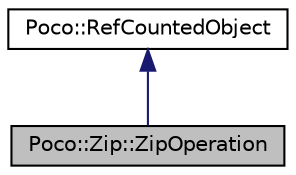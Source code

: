 digraph "Poco::Zip::ZipOperation"
{
 // LATEX_PDF_SIZE
  edge [fontname="Helvetica",fontsize="10",labelfontname="Helvetica",labelfontsize="10"];
  node [fontname="Helvetica",fontsize="10",shape=record];
  Node1 [label="Poco::Zip::ZipOperation",height=0.2,width=0.4,color="black", fillcolor="grey75", style="filled", fontcolor="black",tooltip="Abstract super class for operations on individual zip entries."];
  Node2 -> Node1 [dir="back",color="midnightblue",fontsize="10",style="solid"];
  Node2 [label="Poco::RefCountedObject",height=0.2,width=0.4,color="black", fillcolor="white", style="filled",URL="$classPoco_1_1RefCountedObject.html",tooltip=" "];
}
